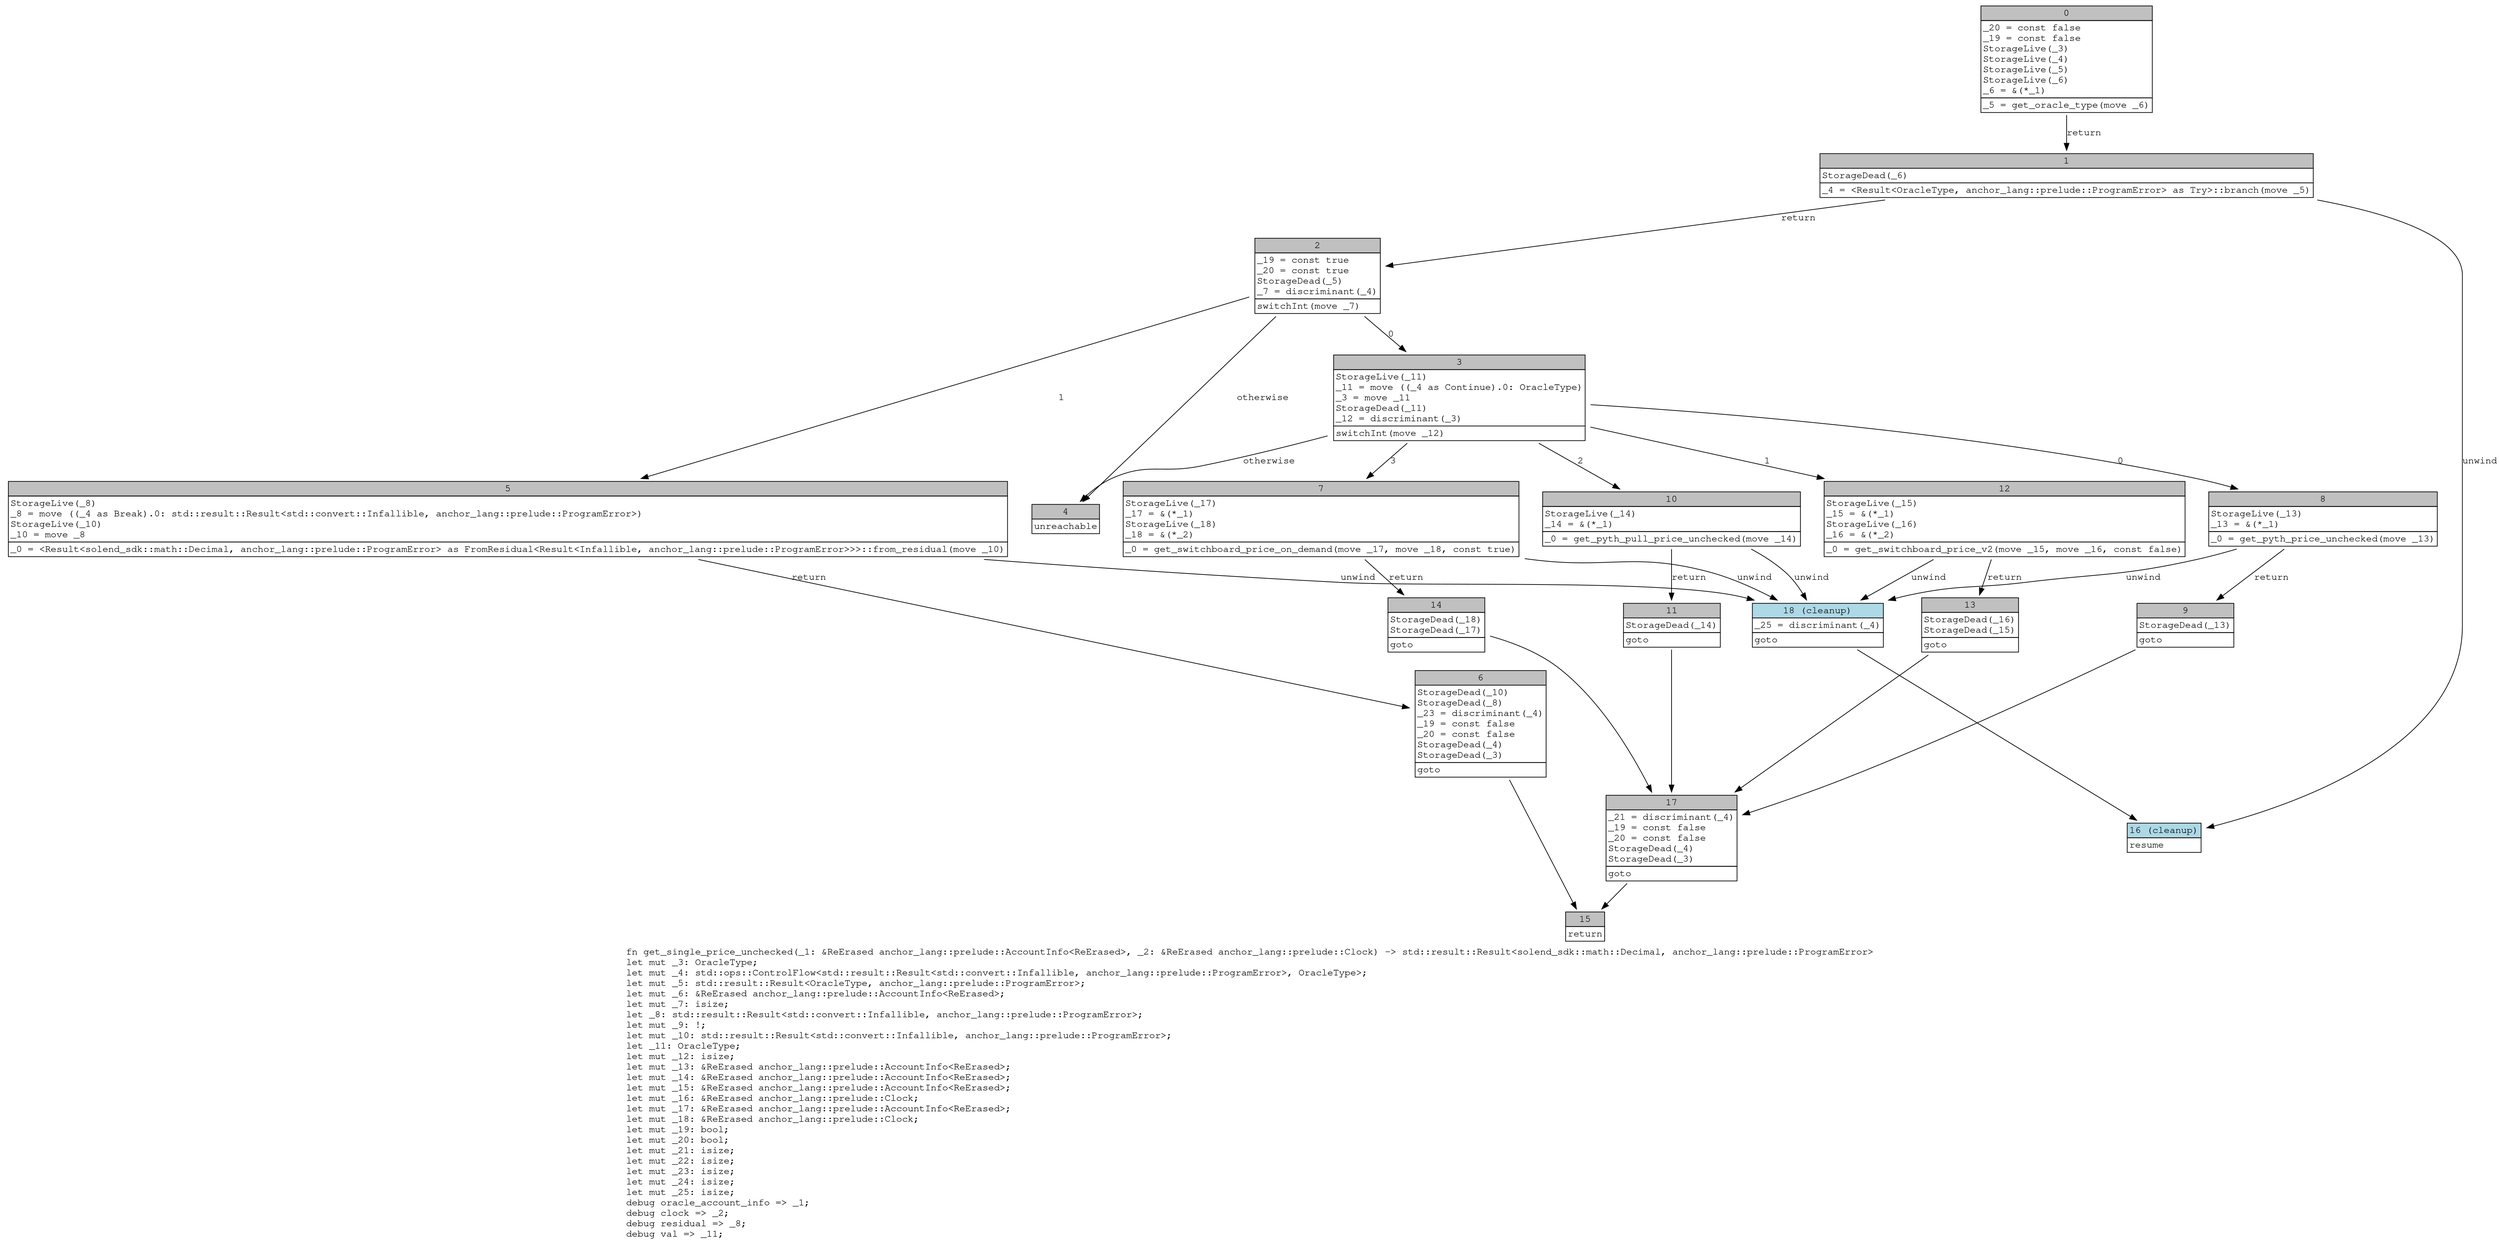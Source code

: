 digraph Mir_0_115 {
    graph [fontname="Courier, monospace"];
    node [fontname="Courier, monospace"];
    edge [fontname="Courier, monospace"];
    label=<fn get_single_price_unchecked(_1: &amp;ReErased anchor_lang::prelude::AccountInfo&lt;ReErased&gt;, _2: &amp;ReErased anchor_lang::prelude::Clock) -&gt; std::result::Result&lt;solend_sdk::math::Decimal, anchor_lang::prelude::ProgramError&gt;<br align="left"/>let mut _3: OracleType;<br align="left"/>let mut _4: std::ops::ControlFlow&lt;std::result::Result&lt;std::convert::Infallible, anchor_lang::prelude::ProgramError&gt;, OracleType&gt;;<br align="left"/>let mut _5: std::result::Result&lt;OracleType, anchor_lang::prelude::ProgramError&gt;;<br align="left"/>let mut _6: &amp;ReErased anchor_lang::prelude::AccountInfo&lt;ReErased&gt;;<br align="left"/>let mut _7: isize;<br align="left"/>let _8: std::result::Result&lt;std::convert::Infallible, anchor_lang::prelude::ProgramError&gt;;<br align="left"/>let mut _9: !;<br align="left"/>let mut _10: std::result::Result&lt;std::convert::Infallible, anchor_lang::prelude::ProgramError&gt;;<br align="left"/>let _11: OracleType;<br align="left"/>let mut _12: isize;<br align="left"/>let mut _13: &amp;ReErased anchor_lang::prelude::AccountInfo&lt;ReErased&gt;;<br align="left"/>let mut _14: &amp;ReErased anchor_lang::prelude::AccountInfo&lt;ReErased&gt;;<br align="left"/>let mut _15: &amp;ReErased anchor_lang::prelude::AccountInfo&lt;ReErased&gt;;<br align="left"/>let mut _16: &amp;ReErased anchor_lang::prelude::Clock;<br align="left"/>let mut _17: &amp;ReErased anchor_lang::prelude::AccountInfo&lt;ReErased&gt;;<br align="left"/>let mut _18: &amp;ReErased anchor_lang::prelude::Clock;<br align="left"/>let mut _19: bool;<br align="left"/>let mut _20: bool;<br align="left"/>let mut _21: isize;<br align="left"/>let mut _22: isize;<br align="left"/>let mut _23: isize;<br align="left"/>let mut _24: isize;<br align="left"/>let mut _25: isize;<br align="left"/>debug oracle_account_info =&gt; _1;<br align="left"/>debug clock =&gt; _2;<br align="left"/>debug residual =&gt; _8;<br align="left"/>debug val =&gt; _11;<br align="left"/>>;
    bb0__0_115 [shape="none", label=<<table border="0" cellborder="1" cellspacing="0"><tr><td bgcolor="gray" align="center" colspan="1">0</td></tr><tr><td align="left" balign="left">_20 = const false<br/>_19 = const false<br/>StorageLive(_3)<br/>StorageLive(_4)<br/>StorageLive(_5)<br/>StorageLive(_6)<br/>_6 = &amp;(*_1)<br/></td></tr><tr><td align="left">_5 = get_oracle_type(move _6)</td></tr></table>>];
    bb1__0_115 [shape="none", label=<<table border="0" cellborder="1" cellspacing="0"><tr><td bgcolor="gray" align="center" colspan="1">1</td></tr><tr><td align="left" balign="left">StorageDead(_6)<br/></td></tr><tr><td align="left">_4 = &lt;Result&lt;OracleType, anchor_lang::prelude::ProgramError&gt; as Try&gt;::branch(move _5)</td></tr></table>>];
    bb2__0_115 [shape="none", label=<<table border="0" cellborder="1" cellspacing="0"><tr><td bgcolor="gray" align="center" colspan="1">2</td></tr><tr><td align="left" balign="left">_19 = const true<br/>_20 = const true<br/>StorageDead(_5)<br/>_7 = discriminant(_4)<br/></td></tr><tr><td align="left">switchInt(move _7)</td></tr></table>>];
    bb3__0_115 [shape="none", label=<<table border="0" cellborder="1" cellspacing="0"><tr><td bgcolor="gray" align="center" colspan="1">3</td></tr><tr><td align="left" balign="left">StorageLive(_11)<br/>_11 = move ((_4 as Continue).0: OracleType)<br/>_3 = move _11<br/>StorageDead(_11)<br/>_12 = discriminant(_3)<br/></td></tr><tr><td align="left">switchInt(move _12)</td></tr></table>>];
    bb4__0_115 [shape="none", label=<<table border="0" cellborder="1" cellspacing="0"><tr><td bgcolor="gray" align="center" colspan="1">4</td></tr><tr><td align="left">unreachable</td></tr></table>>];
    bb5__0_115 [shape="none", label=<<table border="0" cellborder="1" cellspacing="0"><tr><td bgcolor="gray" align="center" colspan="1">5</td></tr><tr><td align="left" balign="left">StorageLive(_8)<br/>_8 = move ((_4 as Break).0: std::result::Result&lt;std::convert::Infallible, anchor_lang::prelude::ProgramError&gt;)<br/>StorageLive(_10)<br/>_10 = move _8<br/></td></tr><tr><td align="left">_0 = &lt;Result&lt;solend_sdk::math::Decimal, anchor_lang::prelude::ProgramError&gt; as FromResidual&lt;Result&lt;Infallible, anchor_lang::prelude::ProgramError&gt;&gt;&gt;::from_residual(move _10)</td></tr></table>>];
    bb6__0_115 [shape="none", label=<<table border="0" cellborder="1" cellspacing="0"><tr><td bgcolor="gray" align="center" colspan="1">6</td></tr><tr><td align="left" balign="left">StorageDead(_10)<br/>StorageDead(_8)<br/>_23 = discriminant(_4)<br/>_19 = const false<br/>_20 = const false<br/>StorageDead(_4)<br/>StorageDead(_3)<br/></td></tr><tr><td align="left">goto</td></tr></table>>];
    bb7__0_115 [shape="none", label=<<table border="0" cellborder="1" cellspacing="0"><tr><td bgcolor="gray" align="center" colspan="1">7</td></tr><tr><td align="left" balign="left">StorageLive(_17)<br/>_17 = &amp;(*_1)<br/>StorageLive(_18)<br/>_18 = &amp;(*_2)<br/></td></tr><tr><td align="left">_0 = get_switchboard_price_on_demand(move _17, move _18, const true)</td></tr></table>>];
    bb8__0_115 [shape="none", label=<<table border="0" cellborder="1" cellspacing="0"><tr><td bgcolor="gray" align="center" colspan="1">8</td></tr><tr><td align="left" balign="left">StorageLive(_13)<br/>_13 = &amp;(*_1)<br/></td></tr><tr><td align="left">_0 = get_pyth_price_unchecked(move _13)</td></tr></table>>];
    bb9__0_115 [shape="none", label=<<table border="0" cellborder="1" cellspacing="0"><tr><td bgcolor="gray" align="center" colspan="1">9</td></tr><tr><td align="left" balign="left">StorageDead(_13)<br/></td></tr><tr><td align="left">goto</td></tr></table>>];
    bb10__0_115 [shape="none", label=<<table border="0" cellborder="1" cellspacing="0"><tr><td bgcolor="gray" align="center" colspan="1">10</td></tr><tr><td align="left" balign="left">StorageLive(_14)<br/>_14 = &amp;(*_1)<br/></td></tr><tr><td align="left">_0 = get_pyth_pull_price_unchecked(move _14)</td></tr></table>>];
    bb11__0_115 [shape="none", label=<<table border="0" cellborder="1" cellspacing="0"><tr><td bgcolor="gray" align="center" colspan="1">11</td></tr><tr><td align="left" balign="left">StorageDead(_14)<br/></td></tr><tr><td align="left">goto</td></tr></table>>];
    bb12__0_115 [shape="none", label=<<table border="0" cellborder="1" cellspacing="0"><tr><td bgcolor="gray" align="center" colspan="1">12</td></tr><tr><td align="left" balign="left">StorageLive(_15)<br/>_15 = &amp;(*_1)<br/>StorageLive(_16)<br/>_16 = &amp;(*_2)<br/></td></tr><tr><td align="left">_0 = get_switchboard_price_v2(move _15, move _16, const false)</td></tr></table>>];
    bb13__0_115 [shape="none", label=<<table border="0" cellborder="1" cellspacing="0"><tr><td bgcolor="gray" align="center" colspan="1">13</td></tr><tr><td align="left" balign="left">StorageDead(_16)<br/>StorageDead(_15)<br/></td></tr><tr><td align="left">goto</td></tr></table>>];
    bb14__0_115 [shape="none", label=<<table border="0" cellborder="1" cellspacing="0"><tr><td bgcolor="gray" align="center" colspan="1">14</td></tr><tr><td align="left" balign="left">StorageDead(_18)<br/>StorageDead(_17)<br/></td></tr><tr><td align="left">goto</td></tr></table>>];
    bb15__0_115 [shape="none", label=<<table border="0" cellborder="1" cellspacing="0"><tr><td bgcolor="gray" align="center" colspan="1">15</td></tr><tr><td align="left">return</td></tr></table>>];
    bb16__0_115 [shape="none", label=<<table border="0" cellborder="1" cellspacing="0"><tr><td bgcolor="lightblue" align="center" colspan="1">16 (cleanup)</td></tr><tr><td align="left">resume</td></tr></table>>];
    bb17__0_115 [shape="none", label=<<table border="0" cellborder="1" cellspacing="0"><tr><td bgcolor="gray" align="center" colspan="1">17</td></tr><tr><td align="left" balign="left">_21 = discriminant(_4)<br/>_19 = const false<br/>_20 = const false<br/>StorageDead(_4)<br/>StorageDead(_3)<br/></td></tr><tr><td align="left">goto</td></tr></table>>];
    bb18__0_115 [shape="none", label=<<table border="0" cellborder="1" cellspacing="0"><tr><td bgcolor="lightblue" align="center" colspan="1">18 (cleanup)</td></tr><tr><td align="left" balign="left">_25 = discriminant(_4)<br/></td></tr><tr><td align="left">goto</td></tr></table>>];
    bb0__0_115 -> bb1__0_115 [label="return"];
    bb1__0_115 -> bb2__0_115 [label="return"];
    bb1__0_115 -> bb16__0_115 [label="unwind"];
    bb2__0_115 -> bb3__0_115 [label="0"];
    bb2__0_115 -> bb5__0_115 [label="1"];
    bb2__0_115 -> bb4__0_115 [label="otherwise"];
    bb3__0_115 -> bb8__0_115 [label="0"];
    bb3__0_115 -> bb12__0_115 [label="1"];
    bb3__0_115 -> bb10__0_115 [label="2"];
    bb3__0_115 -> bb7__0_115 [label="3"];
    bb3__0_115 -> bb4__0_115 [label="otherwise"];
    bb5__0_115 -> bb6__0_115 [label="return"];
    bb5__0_115 -> bb18__0_115 [label="unwind"];
    bb6__0_115 -> bb15__0_115 [label=""];
    bb7__0_115 -> bb14__0_115 [label="return"];
    bb7__0_115 -> bb18__0_115 [label="unwind"];
    bb8__0_115 -> bb9__0_115 [label="return"];
    bb8__0_115 -> bb18__0_115 [label="unwind"];
    bb9__0_115 -> bb17__0_115 [label=""];
    bb10__0_115 -> bb11__0_115 [label="return"];
    bb10__0_115 -> bb18__0_115 [label="unwind"];
    bb11__0_115 -> bb17__0_115 [label=""];
    bb12__0_115 -> bb13__0_115 [label="return"];
    bb12__0_115 -> bb18__0_115 [label="unwind"];
    bb13__0_115 -> bb17__0_115 [label=""];
    bb14__0_115 -> bb17__0_115 [label=""];
    bb17__0_115 -> bb15__0_115 [label=""];
    bb18__0_115 -> bb16__0_115 [label=""];
}
